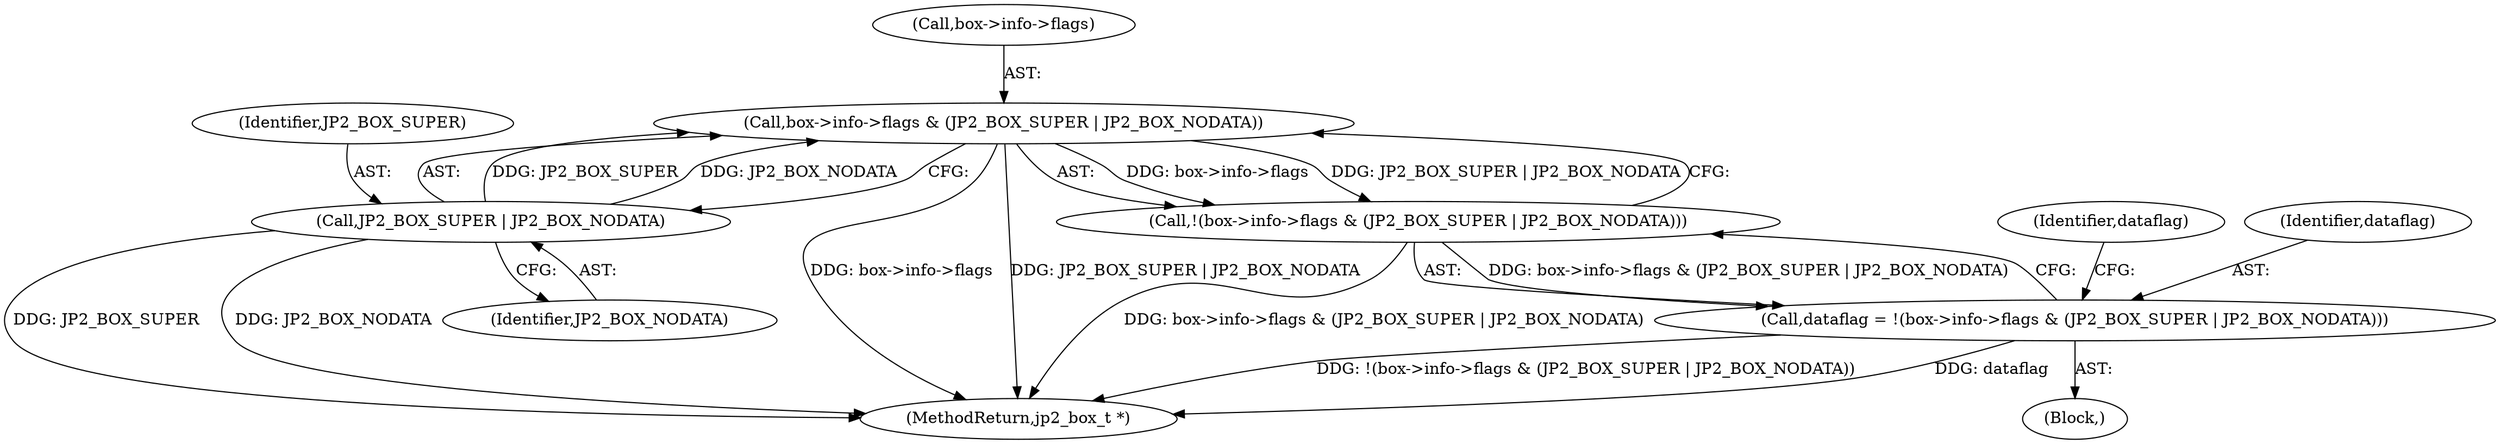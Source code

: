 digraph "0_jasper_bdfe95a6e81ffb4b2fad31a76b57943695beed20_0@pointer" {
"1000251" [label="(Call,box->info->flags & (JP2_BOX_SUPER | JP2_BOX_NODATA))"];
"1000257" [label="(Call,JP2_BOX_SUPER | JP2_BOX_NODATA)"];
"1000250" [label="(Call,!(box->info->flags & (JP2_BOX_SUPER | JP2_BOX_NODATA)))"];
"1000248" [label="(Call,dataflag = !(box->info->flags & (JP2_BOX_SUPER | JP2_BOX_NODATA)))"];
"1000259" [label="(Identifier,JP2_BOX_NODATA)"];
"1000106" [label="(Block,)"];
"1000261" [label="(Identifier,dataflag)"];
"1000257" [label="(Call,JP2_BOX_SUPER | JP2_BOX_NODATA)"];
"1000252" [label="(Call,box->info->flags)"];
"1000258" [label="(Identifier,JP2_BOX_SUPER)"];
"1000250" [label="(Call,!(box->info->flags & (JP2_BOX_SUPER | JP2_BOX_NODATA)))"];
"1000251" [label="(Call,box->info->flags & (JP2_BOX_SUPER | JP2_BOX_NODATA))"];
"1000333" [label="(MethodReturn,jp2_box_t *)"];
"1000248" [label="(Call,dataflag = !(box->info->flags & (JP2_BOX_SUPER | JP2_BOX_NODATA)))"];
"1000249" [label="(Identifier,dataflag)"];
"1000251" -> "1000250"  [label="AST: "];
"1000251" -> "1000257"  [label="CFG: "];
"1000252" -> "1000251"  [label="AST: "];
"1000257" -> "1000251"  [label="AST: "];
"1000250" -> "1000251"  [label="CFG: "];
"1000251" -> "1000333"  [label="DDG: box->info->flags"];
"1000251" -> "1000333"  [label="DDG: JP2_BOX_SUPER | JP2_BOX_NODATA"];
"1000251" -> "1000250"  [label="DDG: box->info->flags"];
"1000251" -> "1000250"  [label="DDG: JP2_BOX_SUPER | JP2_BOX_NODATA"];
"1000257" -> "1000251"  [label="DDG: JP2_BOX_SUPER"];
"1000257" -> "1000251"  [label="DDG: JP2_BOX_NODATA"];
"1000257" -> "1000259"  [label="CFG: "];
"1000258" -> "1000257"  [label="AST: "];
"1000259" -> "1000257"  [label="AST: "];
"1000257" -> "1000333"  [label="DDG: JP2_BOX_SUPER"];
"1000257" -> "1000333"  [label="DDG: JP2_BOX_NODATA"];
"1000250" -> "1000248"  [label="AST: "];
"1000248" -> "1000250"  [label="CFG: "];
"1000250" -> "1000333"  [label="DDG: box->info->flags & (JP2_BOX_SUPER | JP2_BOX_NODATA)"];
"1000250" -> "1000248"  [label="DDG: box->info->flags & (JP2_BOX_SUPER | JP2_BOX_NODATA)"];
"1000248" -> "1000106"  [label="AST: "];
"1000249" -> "1000248"  [label="AST: "];
"1000261" -> "1000248"  [label="CFG: "];
"1000248" -> "1000333"  [label="DDG: !(box->info->flags & (JP2_BOX_SUPER | JP2_BOX_NODATA))"];
"1000248" -> "1000333"  [label="DDG: dataflag"];
}
